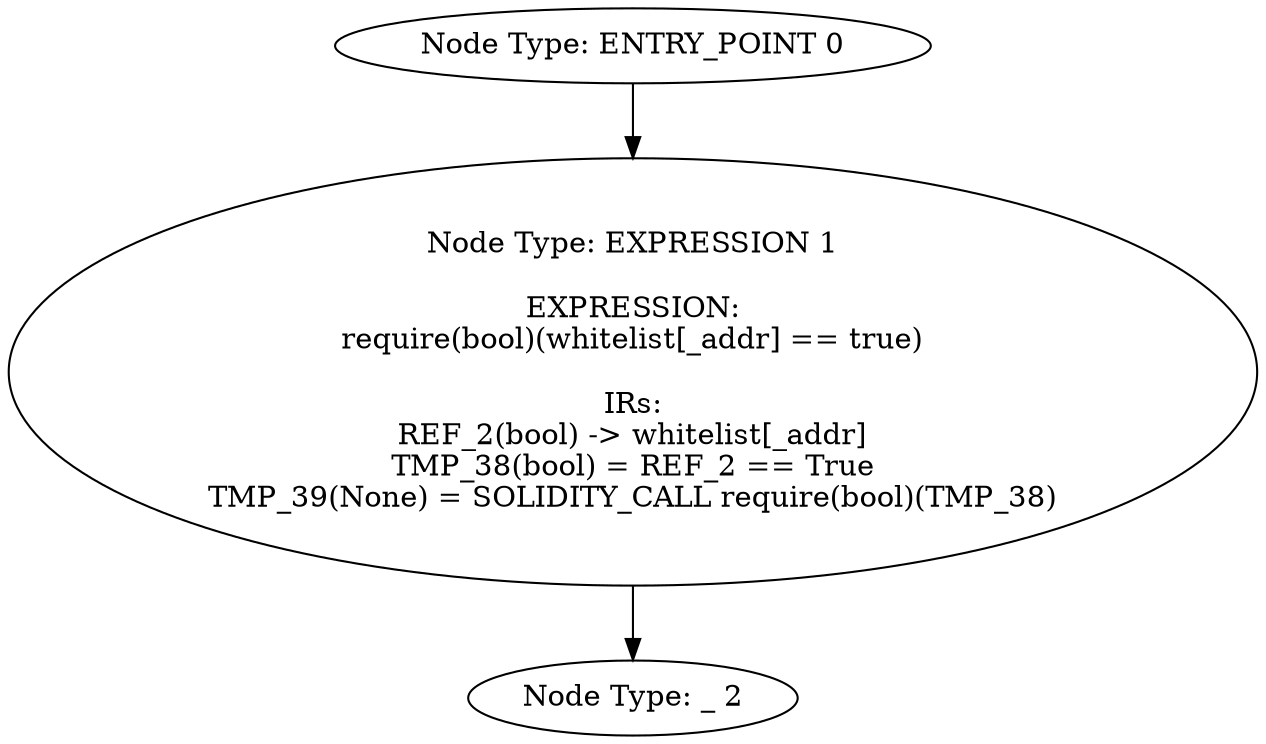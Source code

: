 digraph{
0[label="Node Type: ENTRY_POINT 0
"];
0->1;
1[label="Node Type: EXPRESSION 1

EXPRESSION:
require(bool)(whitelist[_addr] == true)

IRs:
REF_2(bool) -> whitelist[_addr]
TMP_38(bool) = REF_2 == True
TMP_39(None) = SOLIDITY_CALL require(bool)(TMP_38)"];
1->2;
2[label="Node Type: _ 2
"];
}
